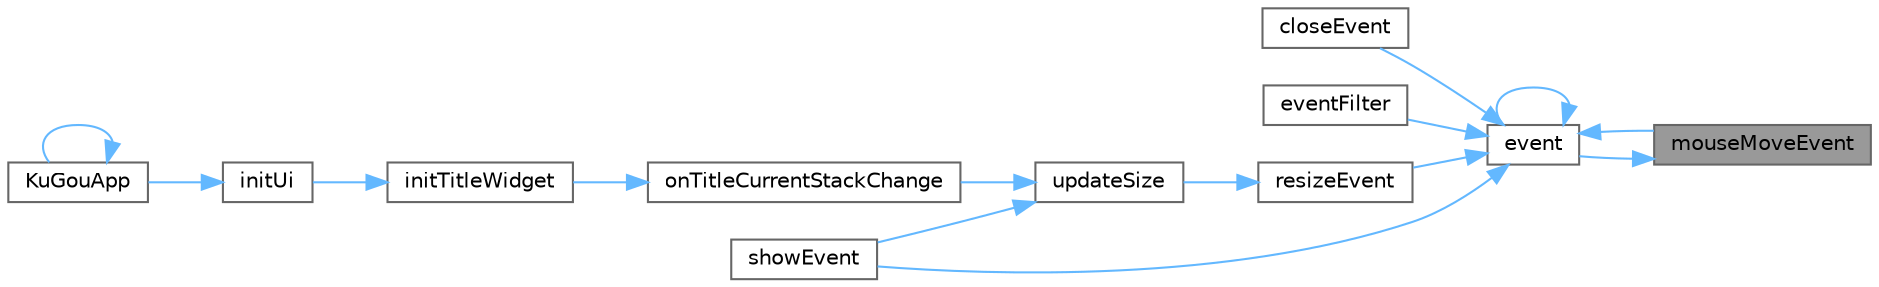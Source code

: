 digraph "mouseMoveEvent"
{
 // LATEX_PDF_SIZE
  bgcolor="transparent";
  edge [fontname=Helvetica,fontsize=10,labelfontname=Helvetica,labelfontsize=10];
  node [fontname=Helvetica,fontsize=10,shape=box,height=0.2,width=0.4];
  rankdir="RL";
  Node1 [id="Node000001",label="mouseMoveEvent",height=0.2,width=0.4,color="gray40", fillcolor="grey60", style="filled", fontcolor="black",tooltip="鼠标移动事件"];
  Node1 -> Node2 [id="edge1_Node000001_Node000002",dir="back",color="steelblue1",style="solid",tooltip=" "];
  Node2 [id="Node000002",label="event",height=0.2,width=0.4,color="grey40", fillcolor="white", style="filled",URL="$class_ku_gou_app.html#a4df57dfac7a608de1ed3dc7bceda487e",tooltip="事件处理"];
  Node2 -> Node3 [id="edge2_Node000002_Node000003",dir="back",color="steelblue1",style="solid",tooltip=" "];
  Node3 [id="Node000003",label="closeEvent",height=0.2,width=0.4,color="grey40", fillcolor="white", style="filled",URL="$class_ku_gou_app.html#a734e48502f247ab4495ae832e4c2ae2e",tooltip="关闭事件"];
  Node2 -> Node2 [id="edge3_Node000002_Node000002",dir="back",color="steelblue1",style="solid",tooltip=" "];
  Node2 -> Node4 [id="edge4_Node000002_Node000004",dir="back",color="steelblue1",style="solid",tooltip=" "];
  Node4 [id="Node000004",label="eventFilter",height=0.2,width=0.4,color="grey40", fillcolor="white", style="filled",URL="$class_ku_gou_app.html#a7eb87a6d4464680c455d278d1d32eba6",tooltip="事件过滤器"];
  Node2 -> Node1 [id="edge5_Node000002_Node000001",dir="back",color="steelblue1",style="solid",tooltip=" "];
  Node2 -> Node5 [id="edge6_Node000002_Node000005",dir="back",color="steelblue1",style="solid",tooltip=" "];
  Node5 [id="Node000005",label="resizeEvent",height=0.2,width=0.4,color="grey40", fillcolor="white", style="filled",URL="$class_ku_gou_app.html#a9a27ed4ceb22d2a19bdb88ed785085a1",tooltip="调整大小事件"];
  Node5 -> Node6 [id="edge7_Node000005_Node000006",dir="back",color="steelblue1",style="solid",tooltip=" "];
  Node6 [id="Node000006",label="updateSize",height=0.2,width=0.4,color="grey40", fillcolor="white", style="filled",URL="$class_ku_gou_app.html#a6b995f2eb9693d044a0eb7a89102d8f0",tooltip="更新窗口大小"];
  Node6 -> Node7 [id="edge8_Node000006_Node000007",dir="back",color="steelblue1",style="solid",tooltip=" "];
  Node7 [id="Node000007",label="onTitleCurrentStackChange",height=0.2,width=0.4,color="grey40", fillcolor="white", style="filled",URL="$class_ku_gou_app.html#a1d246a134b1b469507feccf8b8d6f7e3",tooltip="标题栏堆栈窗口切换槽函数"];
  Node7 -> Node8 [id="edge9_Node000007_Node000008",dir="back",color="steelblue1",style="solid",tooltip=" "];
  Node8 [id="Node000008",label="initTitleWidget",height=0.2,width=0.4,color="grey40", fillcolor="white", style="filled",URL="$class_ku_gou_app.html#a94fc5073f204939937996ae86cd18b18",tooltip="初始化标题栏"];
  Node8 -> Node9 [id="edge10_Node000008_Node000009",dir="back",color="steelblue1",style="solid",tooltip=" "];
  Node9 [id="Node000009",label="initUi",height=0.2,width=0.4,color="grey40", fillcolor="white", style="filled",URL="$class_ku_gou_app.html#afba6e95967cc3eb25fd518f7bde6ec04",tooltip="初始化界面"];
  Node9 -> Node10 [id="edge11_Node000009_Node000010",dir="back",color="steelblue1",style="solid",tooltip=" "];
  Node10 [id="Node000010",label="KuGouApp",height=0.2,width=0.4,color="grey40", fillcolor="white", style="filled",URL="$class_ku_gou_app.html#af7467d6f774dc85cb961cd95c055f622",tooltip="构造函数"];
  Node10 -> Node10 [id="edge12_Node000010_Node000010",dir="back",color="steelblue1",style="solid",tooltip=" "];
  Node6 -> Node11 [id="edge13_Node000006_Node000011",dir="back",color="steelblue1",style="solid",tooltip=" "];
  Node11 [id="Node000011",label="showEvent",height=0.2,width=0.4,color="grey40", fillcolor="white", style="filled",URL="$class_ku_gou_app.html#a26eb1890b4d4dfb7bf76fb7c44cbdebf",tooltip="显示事件"];
  Node2 -> Node11 [id="edge14_Node000002_Node000011",dir="back",color="steelblue1",style="solid",tooltip=" "];
}

